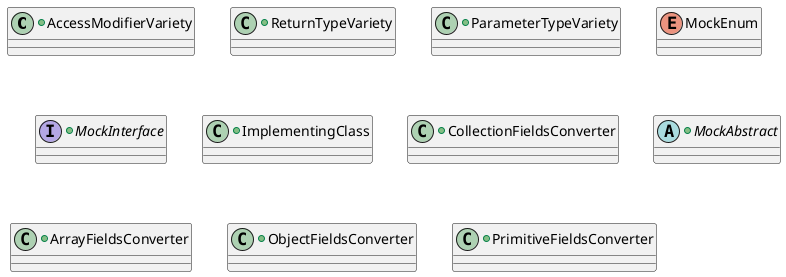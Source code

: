 @startuml
+class AccessModifierVariety{
}
+class ReturnTypeVariety{
}
+class ParameterTypeVariety{
}
enum MockEnum{
}
+interface MockInterface{
}
+class ImplementingClass{
}
+class CollectionFieldsConverter{
}
+abstract class MockAbstract{
}
+class ArrayFieldsConverter{
}
+class ObjectFieldsConverter{
}
+class PrimitiveFieldsConverter{
}
@enduml